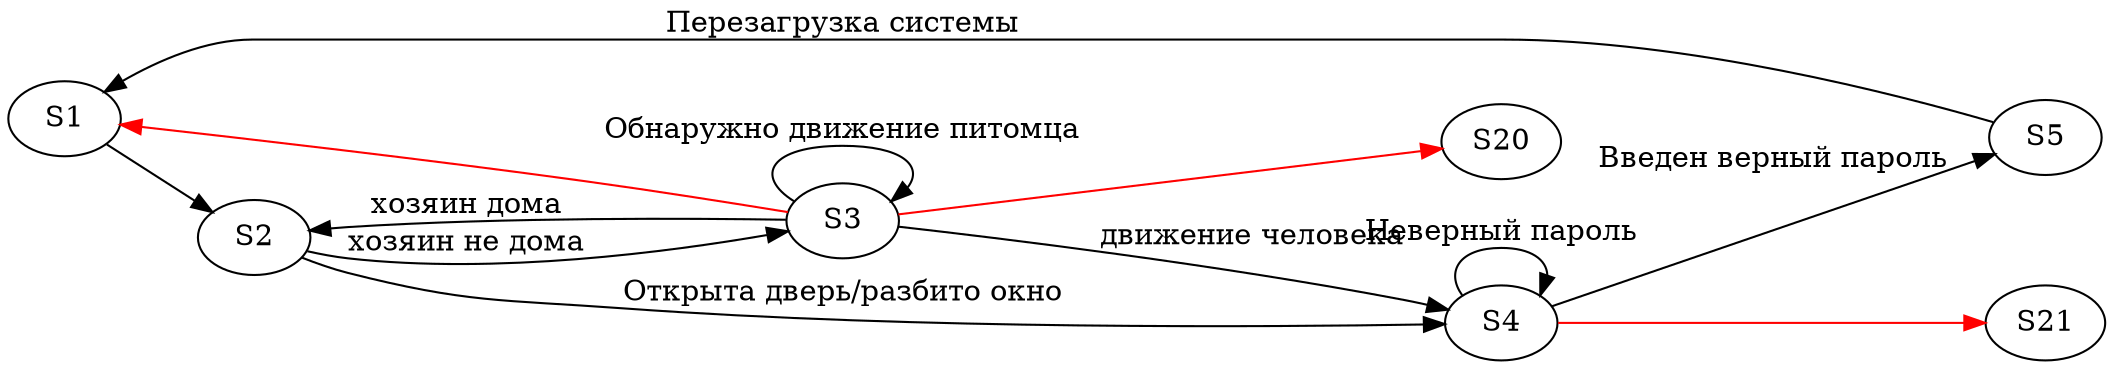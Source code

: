 // Smart Home Security System
digraph {
    /* set direction of graph to be left-->right */
    rankdir="LR";

    S1 // Отключено
    S2 // Включено (хозяева дома), сенсоры включены, нет нарушений
    S3 // Включено (хозяева НЕ дома), сенсоры включены, нет нарушений
    S4 // Зафиксировано проникновение, включение сирены
    S5 // Отключение сирены после обнаруженного проникновения
    S20 // сенсоры сработали, но сигнализация по какой-то причине нет
    S21 // отключение системы без аунтификации

    // TODO: DLC
    // S10 // пожар обнаружен

    S1 -> S2
    
    S2 -> S4 [label="Открыта дверь/разбито окно"]

    S3 -> S4 [label="движение человека"]
    S4 -> S5 [label="Введен верный пароль"]
    S4 -> S4 [label="Неверный пароль"]
    
    S3 -> S3 [label="Обнаружно движение питомца"]

    S5 -> S1 [label="Перезагрузка системы"]

    S2 -> S3 [label="хозяин не дома"]
    S3 -> S2 [label="хозяин дома"]

    S3->S1 [color=red]
    S3->S20 [color=red]
    S4->S21 [color=red]
}


